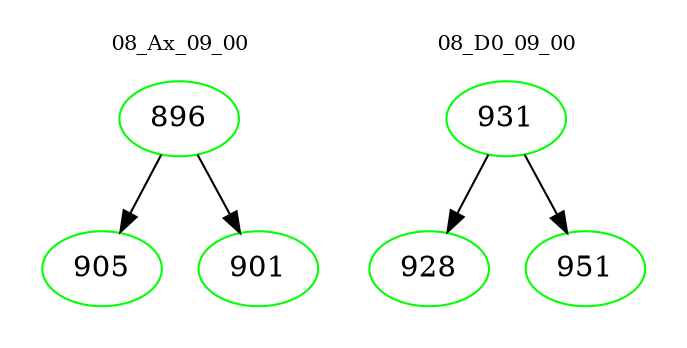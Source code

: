 digraph{
subgraph cluster_0 {
color = white
label = "08_Ax_09_00";
fontsize=10;
T0_896 [label="896", color="green"]
T0_896 -> T0_905 [color="black"]
T0_905 [label="905", color="green"]
T0_896 -> T0_901 [color="black"]
T0_901 [label="901", color="green"]
}
subgraph cluster_1 {
color = white
label = "08_D0_09_00";
fontsize=10;
T1_931 [label="931", color="green"]
T1_931 -> T1_928 [color="black"]
T1_928 [label="928", color="green"]
T1_931 -> T1_951 [color="black"]
T1_951 [label="951", color="green"]
}
}
